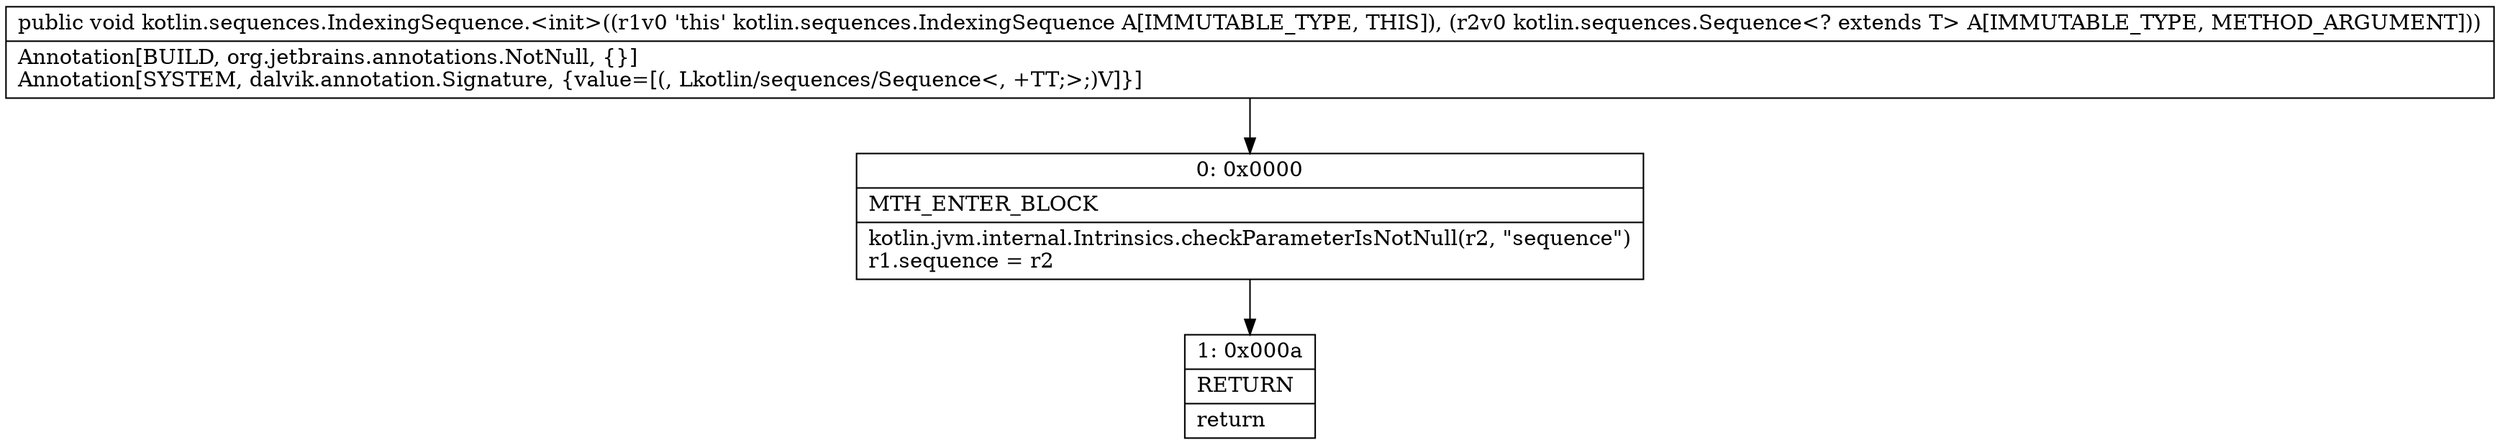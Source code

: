 digraph "CFG forkotlin.sequences.IndexingSequence.\<init\>(Lkotlin\/sequences\/Sequence;)V" {
Node_0 [shape=record,label="{0\:\ 0x0000|MTH_ENTER_BLOCK\l|kotlin.jvm.internal.Intrinsics.checkParameterIsNotNull(r2, \"sequence\")\lr1.sequence = r2\l}"];
Node_1 [shape=record,label="{1\:\ 0x000a|RETURN\l|return\l}"];
MethodNode[shape=record,label="{public void kotlin.sequences.IndexingSequence.\<init\>((r1v0 'this' kotlin.sequences.IndexingSequence A[IMMUTABLE_TYPE, THIS]), (r2v0 kotlin.sequences.Sequence\<? extends T\> A[IMMUTABLE_TYPE, METHOD_ARGUMENT]))  | Annotation[BUILD, org.jetbrains.annotations.NotNull, \{\}]\lAnnotation[SYSTEM, dalvik.annotation.Signature, \{value=[(, Lkotlin\/sequences\/Sequence\<, +TT;\>;)V]\}]\l}"];
MethodNode -> Node_0;
Node_0 -> Node_1;
}

